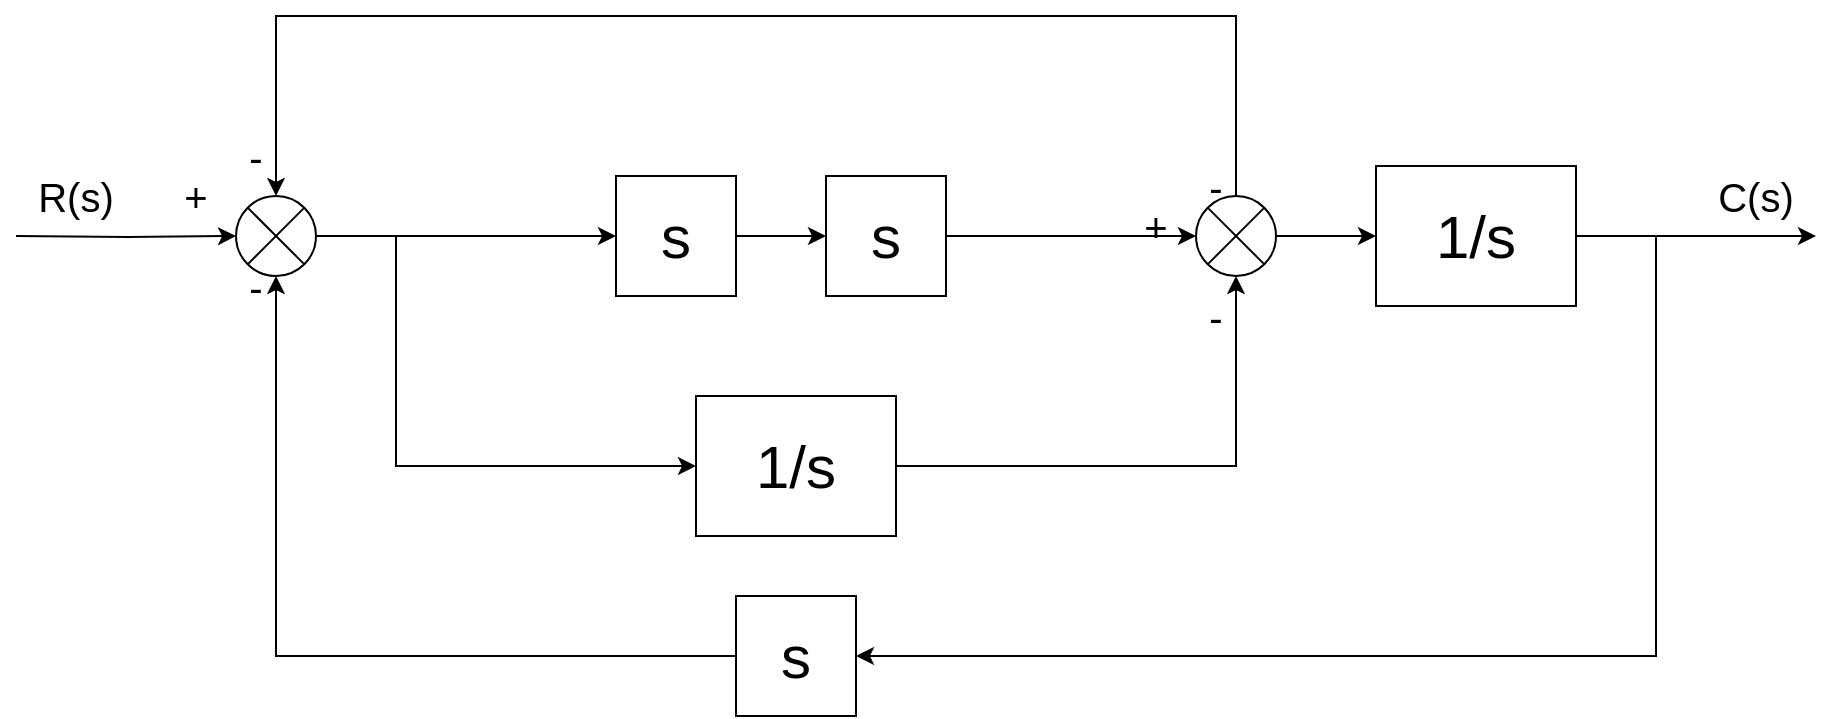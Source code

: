 <mxfile version="14.8.3" type="github">
  <diagram id="ij_nAq0aUrtKcF_ApdcB" name="Page-1">
    <mxGraphModel dx="1903" dy="723" grid="1" gridSize="10" guides="1" tooltips="1" connect="1" arrows="1" fold="1" page="1" pageScale="1" pageWidth="850" pageHeight="1100" math="0" shadow="0">
      <root>
        <mxCell id="0" />
        <mxCell id="1" parent="0" />
        <mxCell id="i_RsplPlOZBVz_IMjNrW-3" style="edgeStyle=orthogonalEdgeStyle;rounded=0;orthogonalLoop=1;jettySize=auto;html=1;entryX=0;entryY=0.5;entryDx=0;entryDy=0;" edge="1" parent="1" source="i_RsplPlOZBVz_IMjNrW-1" target="i_RsplPlOZBVz_IMjNrW-2">
          <mxGeometry relative="1" as="geometry" />
        </mxCell>
        <mxCell id="i_RsplPlOZBVz_IMjNrW-1" value="" style="shape=sumEllipse;perimeter=ellipsePerimeter;whiteSpace=wrap;html=1;backgroundOutline=1;" vertex="1" parent="1">
          <mxGeometry x="130" y="290" width="40" height="40" as="geometry" />
        </mxCell>
        <mxCell id="i_RsplPlOZBVz_IMjNrW-5" value="" style="edgeStyle=orthogonalEdgeStyle;rounded=0;orthogonalLoop=1;jettySize=auto;html=1;entryX=0;entryY=0.5;entryDx=0;entryDy=0;entryPerimeter=0;" edge="1" parent="1" source="i_RsplPlOZBVz_IMjNrW-2" target="i_RsplPlOZBVz_IMjNrW-20">
          <mxGeometry relative="1" as="geometry">
            <mxPoint x="450" y="310" as="targetPoint" />
          </mxGeometry>
        </mxCell>
        <UserObject label="&lt;font style=&quot;font-size: 30px&quot;&gt;s&lt;/font&gt;" treeRoot="1" id="i_RsplPlOZBVz_IMjNrW-2">
          <mxCell style="whiteSpace=wrap;html=1;align=center;treeFolding=1;treeMoving=1;newEdgeStyle={&quot;edgeStyle&quot;:&quot;elbowEdgeStyle&quot;,&quot;startArrow&quot;:&quot;none&quot;,&quot;endArrow&quot;:&quot;none&quot;};" vertex="1" parent="1">
            <mxGeometry x="320" y="280" width="60" height="60" as="geometry" />
          </mxCell>
        </UserObject>
        <mxCell id="i_RsplPlOZBVz_IMjNrW-7" value="" style="edgeStyle=orthogonalEdgeStyle;rounded=0;orthogonalLoop=1;jettySize=auto;html=1;exitX=1;exitY=0.5;exitDx=0;exitDy=0;" edge="1" parent="1" source="i_RsplPlOZBVz_IMjNrW-20" target="i_RsplPlOZBVz_IMjNrW-6">
          <mxGeometry relative="1" as="geometry">
            <mxPoint x="550" y="310" as="sourcePoint" />
          </mxGeometry>
        </mxCell>
        <mxCell id="i_RsplPlOZBVz_IMjNrW-12" style="edgeStyle=orthogonalEdgeStyle;rounded=0;orthogonalLoop=1;jettySize=auto;html=1;entryX=0.5;entryY=0;entryDx=0;entryDy=0;endArrow=classic;endFill=1;" edge="1" parent="1" source="i_RsplPlOZBVz_IMjNrW-6" target="i_RsplPlOZBVz_IMjNrW-1">
          <mxGeometry relative="1" as="geometry">
            <Array as="points">
              <mxPoint x="630" y="200" />
              <mxPoint x="150" y="200" />
            </Array>
          </mxGeometry>
        </mxCell>
        <mxCell id="i_RsplPlOZBVz_IMjNrW-14" value="" style="edgeStyle=orthogonalEdgeStyle;rounded=0;orthogonalLoop=1;jettySize=auto;html=1;endArrow=classic;endFill=1;" edge="1" parent="1" source="i_RsplPlOZBVz_IMjNrW-6" target="i_RsplPlOZBVz_IMjNrW-13">
          <mxGeometry relative="1" as="geometry" />
        </mxCell>
        <mxCell id="i_RsplPlOZBVz_IMjNrW-6" value="" style="shape=sumEllipse;perimeter=ellipsePerimeter;whiteSpace=wrap;html=1;backgroundOutline=1;" vertex="1" parent="1">
          <mxGeometry x="610" y="290" width="40" height="40" as="geometry" />
        </mxCell>
        <mxCell id="i_RsplPlOZBVz_IMjNrW-11" style="edgeStyle=orthogonalEdgeStyle;rounded=0;orthogonalLoop=1;jettySize=auto;html=1;entryX=0.5;entryY=1;entryDx=0;entryDy=0;endArrow=classic;endFill=1;" edge="1" parent="1" source="i_RsplPlOZBVz_IMjNrW-8" target="i_RsplPlOZBVz_IMjNrW-6">
          <mxGeometry relative="1" as="geometry" />
        </mxCell>
        <UserObject label="&lt;font style=&quot;font-size: 30px&quot;&gt;1/s&lt;/font&gt;" treeRoot="1" id="i_RsplPlOZBVz_IMjNrW-8">
          <mxCell style="whiteSpace=wrap;html=1;align=center;treeFolding=1;treeMoving=1;newEdgeStyle={&quot;edgeStyle&quot;:&quot;elbowEdgeStyle&quot;,&quot;startArrow&quot;:&quot;none&quot;,&quot;endArrow&quot;:&quot;none&quot;};" vertex="1" parent="1">
            <mxGeometry x="360" y="390" width="100" height="70" as="geometry" />
          </mxCell>
        </UserObject>
        <mxCell id="i_RsplPlOZBVz_IMjNrW-10" value="" style="edgeStyle=elbowEdgeStyle;elbow=vertical;startArrow=none;endArrow=classic;rounded=0;entryX=0;entryY=0.5;entryDx=0;entryDy=0;endFill=1;" edge="1" target="i_RsplPlOZBVz_IMjNrW-8" parent="1">
          <mxGeometry relative="1" as="geometry">
            <mxPoint x="210" y="310" as="sourcePoint" />
            <Array as="points">
              <mxPoint x="290" y="425" />
            </Array>
          </mxGeometry>
        </mxCell>
        <mxCell id="i_RsplPlOZBVz_IMjNrW-16" style="edgeStyle=orthogonalEdgeStyle;rounded=0;orthogonalLoop=1;jettySize=auto;html=1;entryX=1;entryY=0.5;entryDx=0;entryDy=0;endArrow=classic;endFill=1;" edge="1" parent="1" target="i_RsplPlOZBVz_IMjNrW-21">
          <mxGeometry relative="1" as="geometry">
            <mxPoint x="840" y="310" as="sourcePoint" />
            <mxPoint x="450" y="520" as="targetPoint" />
            <Array as="points">
              <mxPoint x="840" y="520" />
            </Array>
          </mxGeometry>
        </mxCell>
        <mxCell id="i_RsplPlOZBVz_IMjNrW-17" style="edgeStyle=orthogonalEdgeStyle;rounded=0;orthogonalLoop=1;jettySize=auto;html=1;endArrow=classic;endFill=1;" edge="1" parent="1" source="i_RsplPlOZBVz_IMjNrW-13">
          <mxGeometry relative="1" as="geometry">
            <mxPoint x="920" y="310" as="targetPoint" />
          </mxGeometry>
        </mxCell>
        <UserObject label="&lt;font style=&quot;font-size: 30px&quot;&gt;1/s&lt;/font&gt;" treeRoot="1" id="i_RsplPlOZBVz_IMjNrW-13">
          <mxCell style="whiteSpace=wrap;html=1;align=center;treeFolding=1;treeMoving=1;newEdgeStyle={&quot;edgeStyle&quot;:&quot;elbowEdgeStyle&quot;,&quot;startArrow&quot;:&quot;none&quot;,&quot;endArrow&quot;:&quot;none&quot;};" vertex="1" parent="1">
            <mxGeometry x="700" y="275" width="100" height="70" as="geometry" />
          </mxCell>
        </UserObject>
        <mxCell id="i_RsplPlOZBVz_IMjNrW-18" style="edgeStyle=orthogonalEdgeStyle;rounded=0;orthogonalLoop=1;jettySize=auto;html=1;entryX=0.5;entryY=1;entryDx=0;entryDy=0;endArrow=classic;endFill=1;exitX=0;exitY=0.5;exitDx=0;exitDy=0;" edge="1" parent="1" source="i_RsplPlOZBVz_IMjNrW-21" target="i_RsplPlOZBVz_IMjNrW-1">
          <mxGeometry relative="1" as="geometry">
            <mxPoint x="360" y="520" as="sourcePoint" />
          </mxGeometry>
        </mxCell>
        <mxCell id="i_RsplPlOZBVz_IMjNrW-19" value="" style="edgeStyle=orthogonalEdgeStyle;rounded=0;orthogonalLoop=1;jettySize=auto;html=1;entryX=0;entryY=0.5;entryDx=0;entryDy=0;" edge="1" parent="1" target="i_RsplPlOZBVz_IMjNrW-1">
          <mxGeometry relative="1" as="geometry">
            <mxPoint x="20" y="310" as="sourcePoint" />
            <mxPoint x="460" y="320" as="targetPoint" />
          </mxGeometry>
        </mxCell>
        <UserObject label="&lt;font style=&quot;font-size: 30px&quot;&gt;s&lt;/font&gt;" treeRoot="1" id="i_RsplPlOZBVz_IMjNrW-20">
          <mxCell style="whiteSpace=wrap;html=1;align=center;treeFolding=1;treeMoving=1;newEdgeStyle={&quot;edgeStyle&quot;:&quot;elbowEdgeStyle&quot;,&quot;startArrow&quot;:&quot;none&quot;,&quot;endArrow&quot;:&quot;none&quot;};" vertex="1" parent="1">
            <mxGeometry x="425" y="280" width="60" height="60" as="geometry" />
          </mxCell>
        </UserObject>
        <UserObject label="&lt;font style=&quot;font-size: 30px&quot;&gt;s&lt;/font&gt;" treeRoot="1" id="i_RsplPlOZBVz_IMjNrW-21">
          <mxCell style="whiteSpace=wrap;html=1;align=center;treeFolding=1;treeMoving=1;newEdgeStyle={&quot;edgeStyle&quot;:&quot;elbowEdgeStyle&quot;,&quot;startArrow&quot;:&quot;none&quot;,&quot;endArrow&quot;:&quot;none&quot;};" vertex="1" parent="1">
            <mxGeometry x="380" y="490" width="60" height="60" as="geometry" />
          </mxCell>
        </UserObject>
        <mxCell id="i_RsplPlOZBVz_IMjNrW-22" value="&lt;font style=&quot;font-size: 20px&quot;&gt;R(s)&lt;/font&gt;" style="text;html=1;strokeColor=none;fillColor=none;align=center;verticalAlign=middle;whiteSpace=wrap;rounded=0;" vertex="1" parent="1">
          <mxGeometry x="30" y="280" width="40" height="20" as="geometry" />
        </mxCell>
        <mxCell id="i_RsplPlOZBVz_IMjNrW-24" value="&lt;font style=&quot;font-size: 20px&quot;&gt;C(s)&lt;/font&gt;" style="text;html=1;strokeColor=none;fillColor=none;align=center;verticalAlign=middle;whiteSpace=wrap;rounded=0;" vertex="1" parent="1">
          <mxGeometry x="870" y="280" width="40" height="20" as="geometry" />
        </mxCell>
        <mxCell id="i_RsplPlOZBVz_IMjNrW-25" value="&lt;font style=&quot;font-size: 20px&quot;&gt;-&lt;/font&gt;" style="text;html=1;strokeColor=none;fillColor=none;align=center;verticalAlign=middle;whiteSpace=wrap;rounded=0;" vertex="1" parent="1">
          <mxGeometry x="130" y="325" width="20" height="20" as="geometry" />
        </mxCell>
        <mxCell id="i_RsplPlOZBVz_IMjNrW-26" value="&lt;font style=&quot;font-size: 20px&quot;&gt;+&lt;/font&gt;" style="text;html=1;strokeColor=none;fillColor=none;align=center;verticalAlign=middle;whiteSpace=wrap;rounded=0;" vertex="1" parent="1">
          <mxGeometry x="100" y="280" width="20" height="20" as="geometry" />
        </mxCell>
        <mxCell id="i_RsplPlOZBVz_IMjNrW-27" value="&lt;font style=&quot;font-size: 20px&quot;&gt;-&lt;/font&gt;" style="text;html=1;strokeColor=none;fillColor=none;align=center;verticalAlign=middle;whiteSpace=wrap;rounded=0;" vertex="1" parent="1">
          <mxGeometry x="130" y="260" width="20" height="20" as="geometry" />
        </mxCell>
        <mxCell id="i_RsplPlOZBVz_IMjNrW-28" value="&lt;font style=&quot;font-size: 20px&quot;&gt;-&lt;/font&gt;" style="text;html=1;strokeColor=none;fillColor=none;align=center;verticalAlign=middle;whiteSpace=wrap;rounded=0;" vertex="1" parent="1">
          <mxGeometry x="610" y="340" width="20" height="20" as="geometry" />
        </mxCell>
        <mxCell id="i_RsplPlOZBVz_IMjNrW-29" value="&lt;font style=&quot;font-size: 20px&quot;&gt;+&lt;/font&gt;" style="text;html=1;strokeColor=none;fillColor=none;align=center;verticalAlign=middle;whiteSpace=wrap;rounded=0;" vertex="1" parent="1">
          <mxGeometry x="580" y="295" width="20" height="20" as="geometry" />
        </mxCell>
        <mxCell id="i_RsplPlOZBVz_IMjNrW-30" value="&lt;font style=&quot;font-size: 20px&quot;&gt;-&lt;/font&gt;" style="text;html=1;strokeColor=none;fillColor=none;align=center;verticalAlign=middle;whiteSpace=wrap;rounded=0;" vertex="1" parent="1">
          <mxGeometry x="610" y="275" width="20" height="20" as="geometry" />
        </mxCell>
      </root>
    </mxGraphModel>
  </diagram>
</mxfile>
